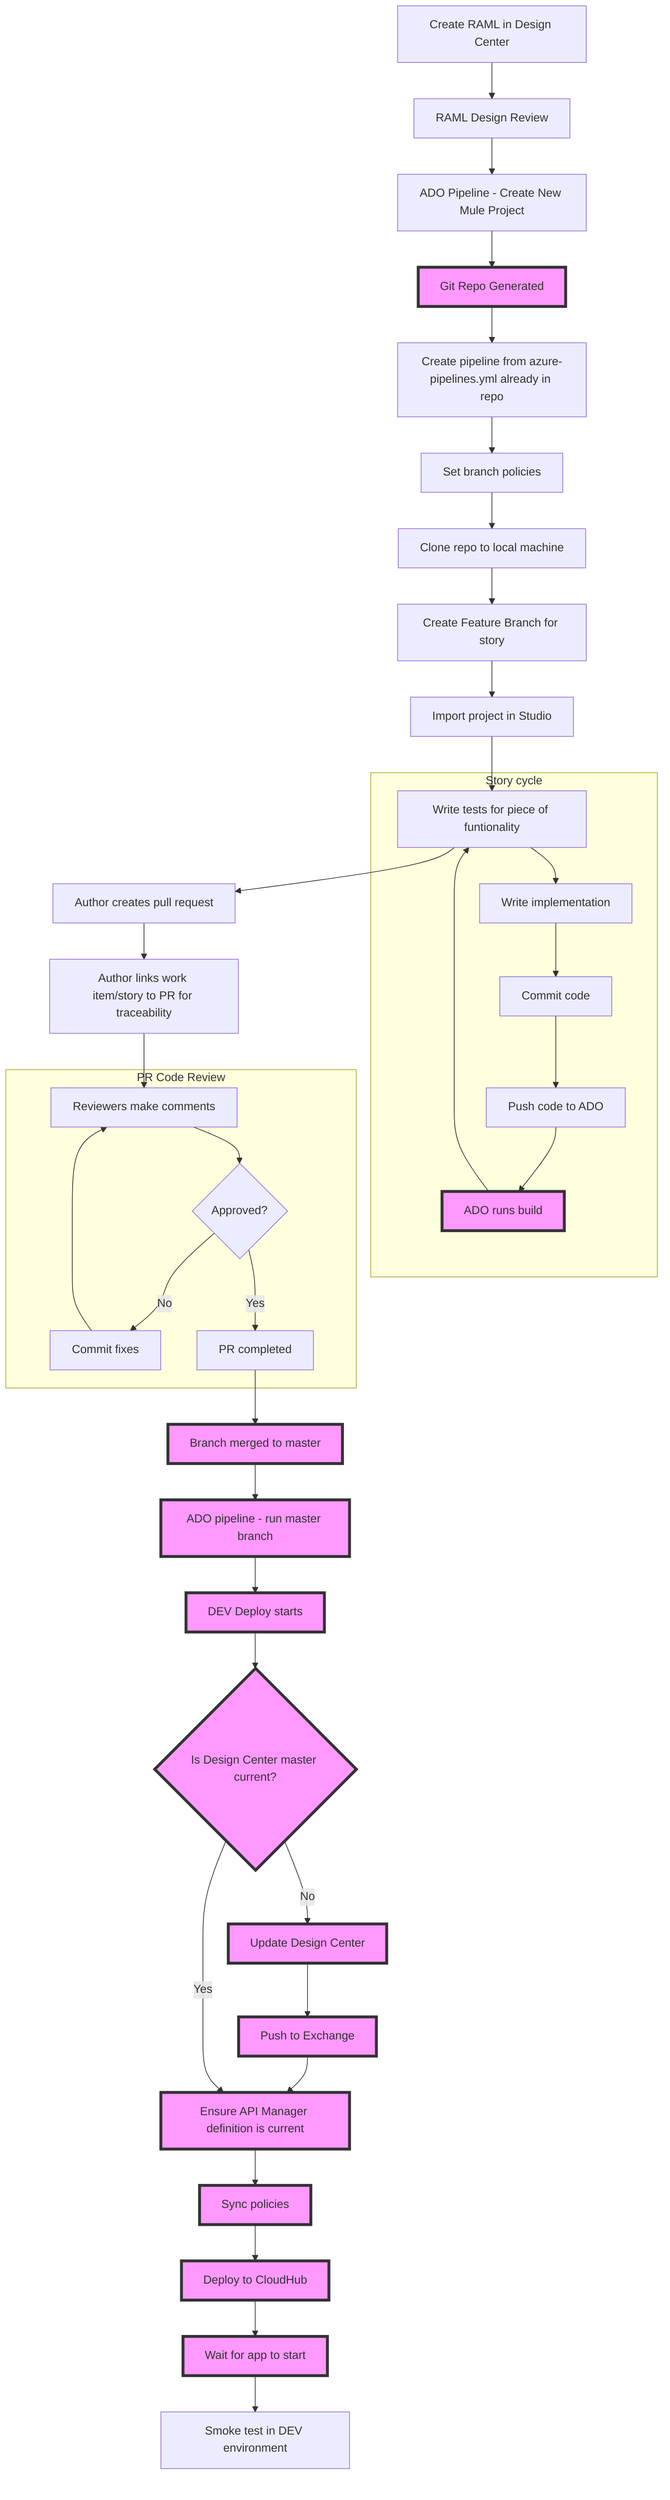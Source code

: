 graph TD;
    classDef auto fill:#f9f,stroke:#333,stroke-width:4px;
    createraml[Create RAML in Design Center]-->RAML-Design-Review;
    RAML-Design-Review[RAML Design Review]-->ADO-Pipeline-to-Create-New-Project-Repo;
    ADO-Pipeline-to-Create-New-Project-Repo[ADO Pipeline - Create New Mule Project]-->Repo-Generated;
%% ADO does not like ::: class shorthand
    class Repo-Generated auto;
    Repo-Generated[Git Repo Generated]-->Manually-Create-Pipeline-for-repo;
    Manually-Create-Pipeline-for-repo[Create pipeline from azure-pipelines.yml already in repo]-->set-branch-policies;
    set-branch-policies[Set branch policies]-->Clone-Repo-Locally;
    Clone-Repo-Locally[Clone repo to local machine]-->Create-Feature-Branch;
    Create-Feature-Branch[Create Feature Branch for story]-->Import;
    Import[Import project in Studio]-->tests;
    subgraph story_cycle[Story cycle]
      tests[Write tests for piece of funtionality]-->impl[Write implementation]
      impl-->commit[Commit code]
      commit-->push[Push code to ADO]
      push-->build[ADO runs build]
      %% ADO does not like ::: class shorthand
      class build auto;
      build-->tests
    end
    tests-->PR[Author creates pull request]
    PR-->work_item[Author links work item/story to PR for traceability]
    work_item-->comments
    subgraph pr_review[PR Code Review]
      comments[Reviewers make comments]-->approved
      approved{Approved?}-->|No|commit_fixes[Commit fixes]
      commit_fixes-->comments
      approved-->|Yes|completed[PR completed]
    end
    completed-->merged[Branch merged to master];
    %% ADO does not like ::: class shorthand
    class merged auto;
    merged-->master_build_runs[ADO pipeline - run master branch];
    %% ADO does not like ::: class shorthand
    class master_build_runs auto;
    master_build_runs-->dev_deploy[DEV Deploy starts];
    %% ADO does not like ::: class shorthand
    class dev_deploy auto;
    dev_deploy-->dc_current{Is Design Center master current?}
    %% ADO does not like ::: class shorthand
    class dc_current auto;
    dc_current-->|No|update_design_center[Update Design Center]
    %% ADO does not like ::: class shorthand
    class update_design_center auto;
    update_design_center-->exchange_push[Push to Exchange]
    %% ADO does not like ::: class shorthand
    class exchange_push auto;
    exchange_push-->api_def
    dc_current-->|Yes|api_def
    %% ADO does not like ::: class shorthand
    class api_def auto;
    api_def[Ensure API Manager definition is current]-->sync_policy
    sync_policy[Sync policies]-->deploy
    %% ADO does not like ::: class shorthand
    class sync_policy auto;
    deploy[Deploy to CloudHub]-->wait
    %% ADO does not like ::: class shorthand
    class deploy auto;
    wait[Wait for app to start]-->smoke_test[Smoke test in DEV environment]
    %% ADO does not like ::: class shorthand
    class wait auto;